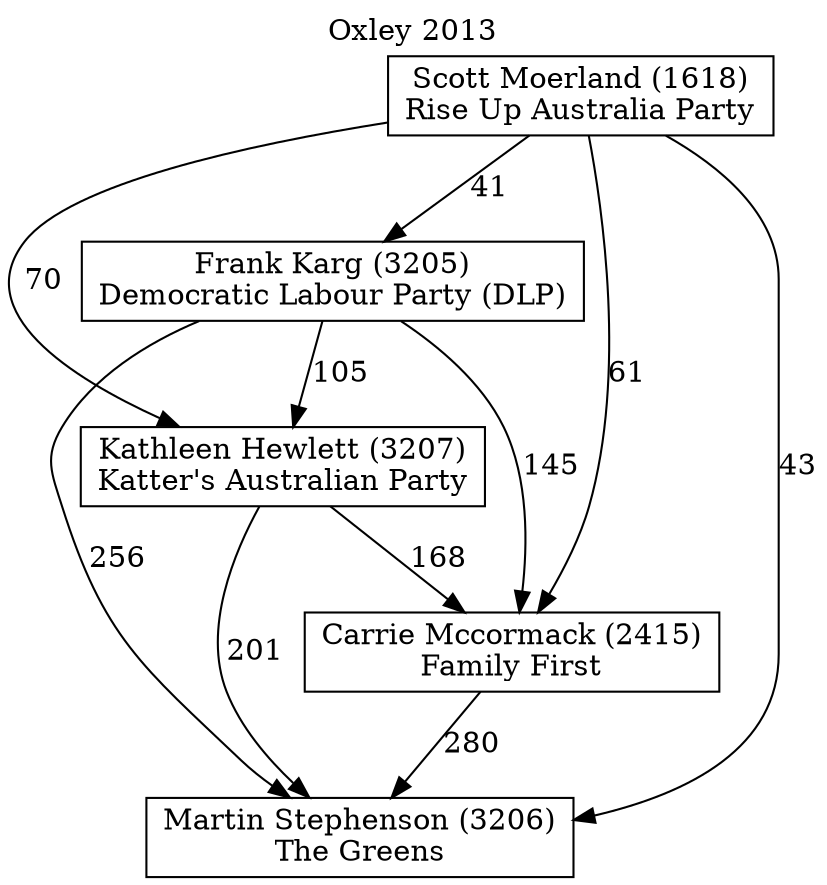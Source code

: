 // House preference flow
digraph "Martin Stephenson (3206)_Oxley_2013" {
	graph [label="Oxley 2013" labelloc=t mclimit=10]
	node [shape=box]
	"Martin Stephenson (3206)" [label="Martin Stephenson (3206)
The Greens"]
	"Carrie Mccormack (2415)" [label="Carrie Mccormack (2415)
Family First"]
	"Kathleen Hewlett (3207)" [label="Kathleen Hewlett (3207)
Katter's Australian Party"]
	"Frank Karg (3205)" [label="Frank Karg (3205)
Democratic Labour Party (DLP)"]
	"Scott Moerland (1618)" [label="Scott Moerland (1618)
Rise Up Australia Party"]
	"Martin Stephenson (3206)" [label="Martin Stephenson (3206)
The Greens"]
	"Kathleen Hewlett (3207)" [label="Kathleen Hewlett (3207)
Katter's Australian Party"]
	"Frank Karg (3205)" [label="Frank Karg (3205)
Democratic Labour Party (DLP)"]
	"Scott Moerland (1618)" [label="Scott Moerland (1618)
Rise Up Australia Party"]
	"Martin Stephenson (3206)" [label="Martin Stephenson (3206)
The Greens"]
	"Frank Karg (3205)" [label="Frank Karg (3205)
Democratic Labour Party (DLP)"]
	"Scott Moerland (1618)" [label="Scott Moerland (1618)
Rise Up Australia Party"]
	"Martin Stephenson (3206)" [label="Martin Stephenson (3206)
The Greens"]
	"Scott Moerland (1618)" [label="Scott Moerland (1618)
Rise Up Australia Party"]
	"Scott Moerland (1618)" [label="Scott Moerland (1618)
Rise Up Australia Party"]
	"Frank Karg (3205)" [label="Frank Karg (3205)
Democratic Labour Party (DLP)"]
	"Scott Moerland (1618)" [label="Scott Moerland (1618)
Rise Up Australia Party"]
	"Scott Moerland (1618)" [label="Scott Moerland (1618)
Rise Up Australia Party"]
	"Kathleen Hewlett (3207)" [label="Kathleen Hewlett (3207)
Katter's Australian Party"]
	"Frank Karg (3205)" [label="Frank Karg (3205)
Democratic Labour Party (DLP)"]
	"Scott Moerland (1618)" [label="Scott Moerland (1618)
Rise Up Australia Party"]
	"Kathleen Hewlett (3207)" [label="Kathleen Hewlett (3207)
Katter's Australian Party"]
	"Scott Moerland (1618)" [label="Scott Moerland (1618)
Rise Up Australia Party"]
	"Scott Moerland (1618)" [label="Scott Moerland (1618)
Rise Up Australia Party"]
	"Frank Karg (3205)" [label="Frank Karg (3205)
Democratic Labour Party (DLP)"]
	"Scott Moerland (1618)" [label="Scott Moerland (1618)
Rise Up Australia Party"]
	"Scott Moerland (1618)" [label="Scott Moerland (1618)
Rise Up Australia Party"]
	"Carrie Mccormack (2415)" [label="Carrie Mccormack (2415)
Family First"]
	"Kathleen Hewlett (3207)" [label="Kathleen Hewlett (3207)
Katter's Australian Party"]
	"Frank Karg (3205)" [label="Frank Karg (3205)
Democratic Labour Party (DLP)"]
	"Scott Moerland (1618)" [label="Scott Moerland (1618)
Rise Up Australia Party"]
	"Carrie Mccormack (2415)" [label="Carrie Mccormack (2415)
Family First"]
	"Frank Karg (3205)" [label="Frank Karg (3205)
Democratic Labour Party (DLP)"]
	"Scott Moerland (1618)" [label="Scott Moerland (1618)
Rise Up Australia Party"]
	"Carrie Mccormack (2415)" [label="Carrie Mccormack (2415)
Family First"]
	"Scott Moerland (1618)" [label="Scott Moerland (1618)
Rise Up Australia Party"]
	"Scott Moerland (1618)" [label="Scott Moerland (1618)
Rise Up Australia Party"]
	"Frank Karg (3205)" [label="Frank Karg (3205)
Democratic Labour Party (DLP)"]
	"Scott Moerland (1618)" [label="Scott Moerland (1618)
Rise Up Australia Party"]
	"Scott Moerland (1618)" [label="Scott Moerland (1618)
Rise Up Australia Party"]
	"Kathleen Hewlett (3207)" [label="Kathleen Hewlett (3207)
Katter's Australian Party"]
	"Frank Karg (3205)" [label="Frank Karg (3205)
Democratic Labour Party (DLP)"]
	"Scott Moerland (1618)" [label="Scott Moerland (1618)
Rise Up Australia Party"]
	"Kathleen Hewlett (3207)" [label="Kathleen Hewlett (3207)
Katter's Australian Party"]
	"Scott Moerland (1618)" [label="Scott Moerland (1618)
Rise Up Australia Party"]
	"Scott Moerland (1618)" [label="Scott Moerland (1618)
Rise Up Australia Party"]
	"Frank Karg (3205)" [label="Frank Karg (3205)
Democratic Labour Party (DLP)"]
	"Scott Moerland (1618)" [label="Scott Moerland (1618)
Rise Up Australia Party"]
	"Scott Moerland (1618)" [label="Scott Moerland (1618)
Rise Up Australia Party"]
	"Carrie Mccormack (2415)" -> "Martin Stephenson (3206)" [label=280]
	"Kathleen Hewlett (3207)" -> "Carrie Mccormack (2415)" [label=168]
	"Frank Karg (3205)" -> "Kathleen Hewlett (3207)" [label=105]
	"Scott Moerland (1618)" -> "Frank Karg (3205)" [label=41]
	"Kathleen Hewlett (3207)" -> "Martin Stephenson (3206)" [label=201]
	"Frank Karg (3205)" -> "Martin Stephenson (3206)" [label=256]
	"Scott Moerland (1618)" -> "Martin Stephenson (3206)" [label=43]
	"Scott Moerland (1618)" -> "Kathleen Hewlett (3207)" [label=70]
	"Frank Karg (3205)" -> "Carrie Mccormack (2415)" [label=145]
	"Scott Moerland (1618)" -> "Carrie Mccormack (2415)" [label=61]
}
